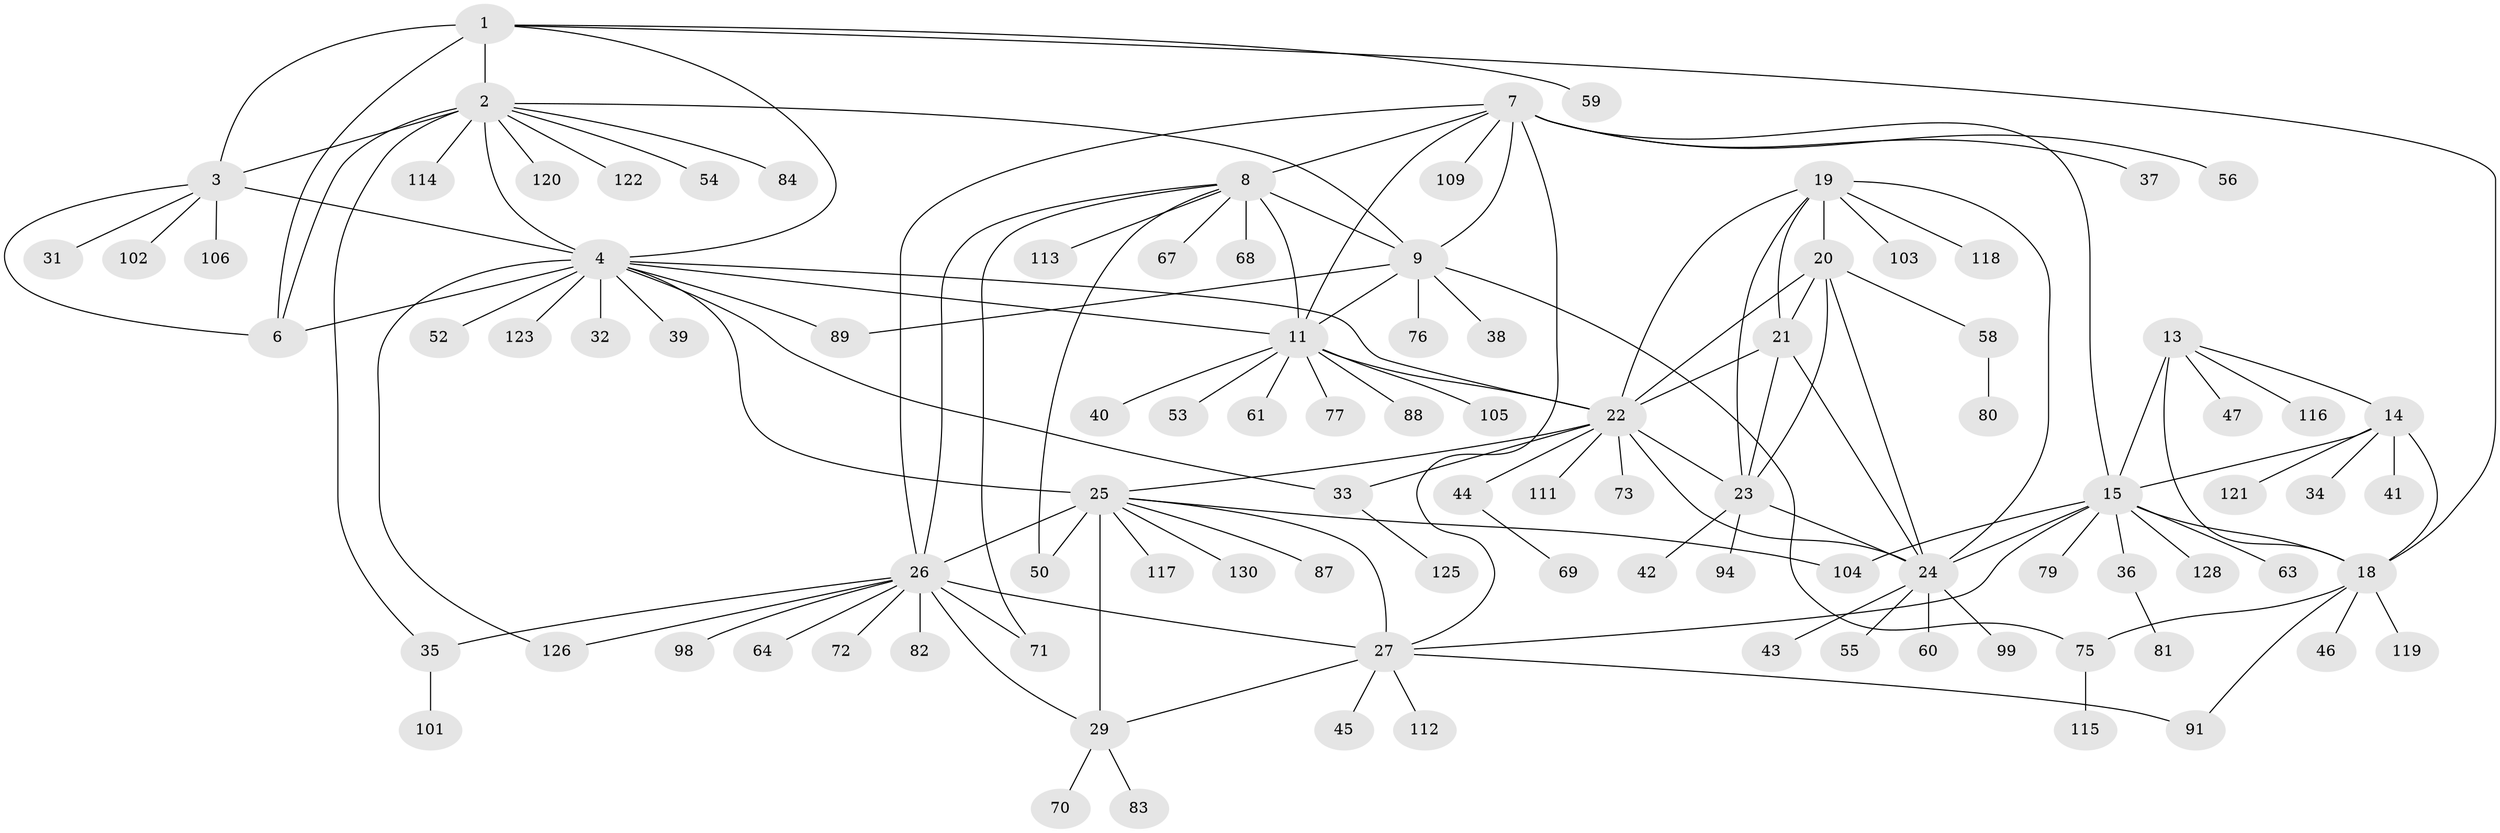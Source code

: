// Generated by graph-tools (version 1.1) at 2025/24/03/03/25 07:24:11]
// undirected, 99 vertices, 141 edges
graph export_dot {
graph [start="1"]
  node [color=gray90,style=filled];
  1 [super="+93"];
  2 [super="+5"];
  3 [super="+110"];
  4 [super="+51"];
  6;
  7 [super="+10"];
  8 [super="+92"];
  9 [super="+12"];
  11 [super="+86"];
  13 [super="+16"];
  14 [super="+97"];
  15 [super="+17"];
  18 [super="+66"];
  19 [super="+90"];
  20;
  21;
  22 [super="+57"];
  23 [super="+65"];
  24 [super="+78"];
  25 [super="+28"];
  26 [super="+62"];
  27 [super="+100"];
  29 [super="+30"];
  31;
  32;
  33;
  34;
  35 [super="+74"];
  36;
  37;
  38;
  39 [super="+49"];
  40;
  41;
  42;
  43;
  44 [super="+85"];
  45;
  46 [super="+48"];
  47;
  50;
  52;
  53;
  54;
  55;
  56 [super="+95"];
  58;
  59;
  60;
  61;
  63;
  64 [super="+129"];
  67;
  68;
  69;
  70 [super="+96"];
  71;
  72;
  73;
  75;
  76;
  77;
  79;
  80;
  81 [super="+127"];
  82 [super="+107"];
  83;
  84;
  87;
  88 [super="+108"];
  89;
  91;
  94;
  98;
  99;
  101;
  102 [super="+124"];
  103;
  104;
  105;
  106;
  109;
  111;
  112;
  113;
  114;
  115;
  116;
  117;
  118;
  119;
  120;
  121;
  122;
  123;
  125;
  126;
  128;
  130;
  1 -- 2 [weight=2];
  1 -- 3;
  1 -- 4;
  1 -- 6;
  1 -- 18;
  1 -- 59;
  2 -- 3 [weight=2];
  2 -- 4 [weight=2];
  2 -- 6 [weight=2];
  2 -- 54;
  2 -- 114;
  2 -- 120;
  2 -- 35;
  2 -- 84;
  2 -- 122;
  2 -- 9;
  3 -- 4;
  3 -- 6;
  3 -- 31;
  3 -- 102;
  3 -- 106;
  4 -- 6;
  4 -- 22;
  4 -- 25;
  4 -- 32;
  4 -- 33;
  4 -- 39;
  4 -- 52;
  4 -- 89;
  4 -- 123;
  4 -- 126;
  4 -- 11;
  7 -- 8 [weight=2];
  7 -- 9 [weight=4];
  7 -- 11 [weight=2];
  7 -- 56;
  7 -- 109;
  7 -- 37;
  7 -- 15;
  7 -- 26;
  7 -- 27;
  8 -- 9 [weight=2];
  8 -- 11;
  8 -- 26;
  8 -- 50;
  8 -- 67;
  8 -- 68;
  8 -- 71;
  8 -- 113;
  9 -- 11 [weight=2];
  9 -- 38;
  9 -- 75;
  9 -- 89;
  9 -- 76;
  11 -- 22;
  11 -- 40;
  11 -- 53;
  11 -- 61;
  11 -- 77;
  11 -- 88;
  11 -- 105;
  13 -- 14 [weight=2];
  13 -- 15 [weight=4];
  13 -- 18 [weight=2];
  13 -- 47;
  13 -- 116;
  14 -- 15 [weight=2];
  14 -- 18;
  14 -- 34;
  14 -- 41;
  14 -- 121;
  15 -- 18 [weight=2];
  15 -- 27;
  15 -- 63;
  15 -- 104;
  15 -- 128;
  15 -- 36;
  15 -- 79;
  15 -- 24;
  18 -- 46;
  18 -- 75;
  18 -- 91;
  18 -- 119;
  19 -- 20;
  19 -- 21;
  19 -- 22;
  19 -- 23;
  19 -- 24;
  19 -- 103;
  19 -- 118;
  20 -- 21;
  20 -- 22;
  20 -- 23;
  20 -- 24;
  20 -- 58;
  21 -- 22;
  21 -- 23;
  21 -- 24;
  22 -- 23;
  22 -- 24;
  22 -- 25;
  22 -- 33;
  22 -- 44;
  22 -- 73;
  22 -- 111;
  23 -- 24;
  23 -- 42;
  23 -- 94;
  24 -- 43;
  24 -- 55;
  24 -- 60;
  24 -- 99;
  25 -- 26 [weight=2];
  25 -- 27 [weight=2];
  25 -- 29 [weight=4];
  25 -- 50;
  25 -- 104;
  25 -- 130;
  25 -- 117;
  25 -- 87;
  26 -- 27;
  26 -- 29 [weight=2];
  26 -- 35;
  26 -- 71;
  26 -- 72;
  26 -- 98;
  26 -- 126;
  26 -- 64;
  26 -- 82;
  27 -- 29 [weight=2];
  27 -- 45;
  27 -- 91;
  27 -- 112;
  29 -- 70;
  29 -- 83;
  33 -- 125;
  35 -- 101;
  36 -- 81;
  44 -- 69;
  58 -- 80;
  75 -- 115;
}
